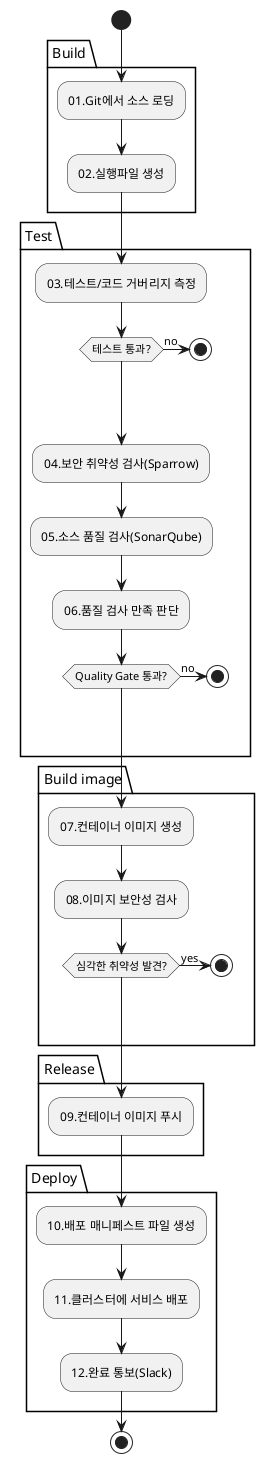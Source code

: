 @startuml
skinparam monochrome true
skinparam padding 1
start
package "Build" {
    :01.Git에서 소스 로딩;
    :02.실행파일 생성;
}
package "Test" {
      :03.테스트/코드 거버리지 측정;
      if (테스트 통과?) then (no)
          stop
      endif
  
    :04.보안 취약성 검사(Sparrow);
    :05.소스 품질 검사(SonarQube);
  
    :06.품질 검사 만족 판단;
    if (Quality Gate 통과?) then (no)
        stop
    endif
}

package "Build image" {
    :07.컨테이너 이미지 생성;
    :08.이미지 보안성 검사;
    if (심각한 취약성 발견?) then (yes)
        stop
    endif
}

package "Release" {
    :09.컨테이너 이미지 푸시;
}

package "Deploy" {
    :10.배포 매니페스트 파일 생성;
    :11.클러스터에 서비스 배포;
    :12.완료 통보(Slack);
}
stop
@enduml
